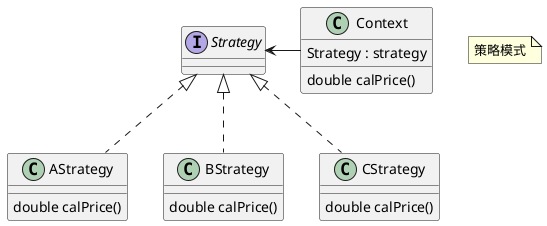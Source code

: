 @startuml
'https://plantuml.com/class-diagram
note as strategy
策略模式
end note

interface Strategy
class AStrategy {
    double calPrice()
}
class BStrategy {
    double calPrice()
}
class CStrategy {
    double calPrice()
}
class Context {
    Strategy : strategy
    double calPrice()
}

Strategy <|.. AStrategy
Strategy <|.. BStrategy
Strategy <|.. CStrategy
Strategy <--right Context

@enduml